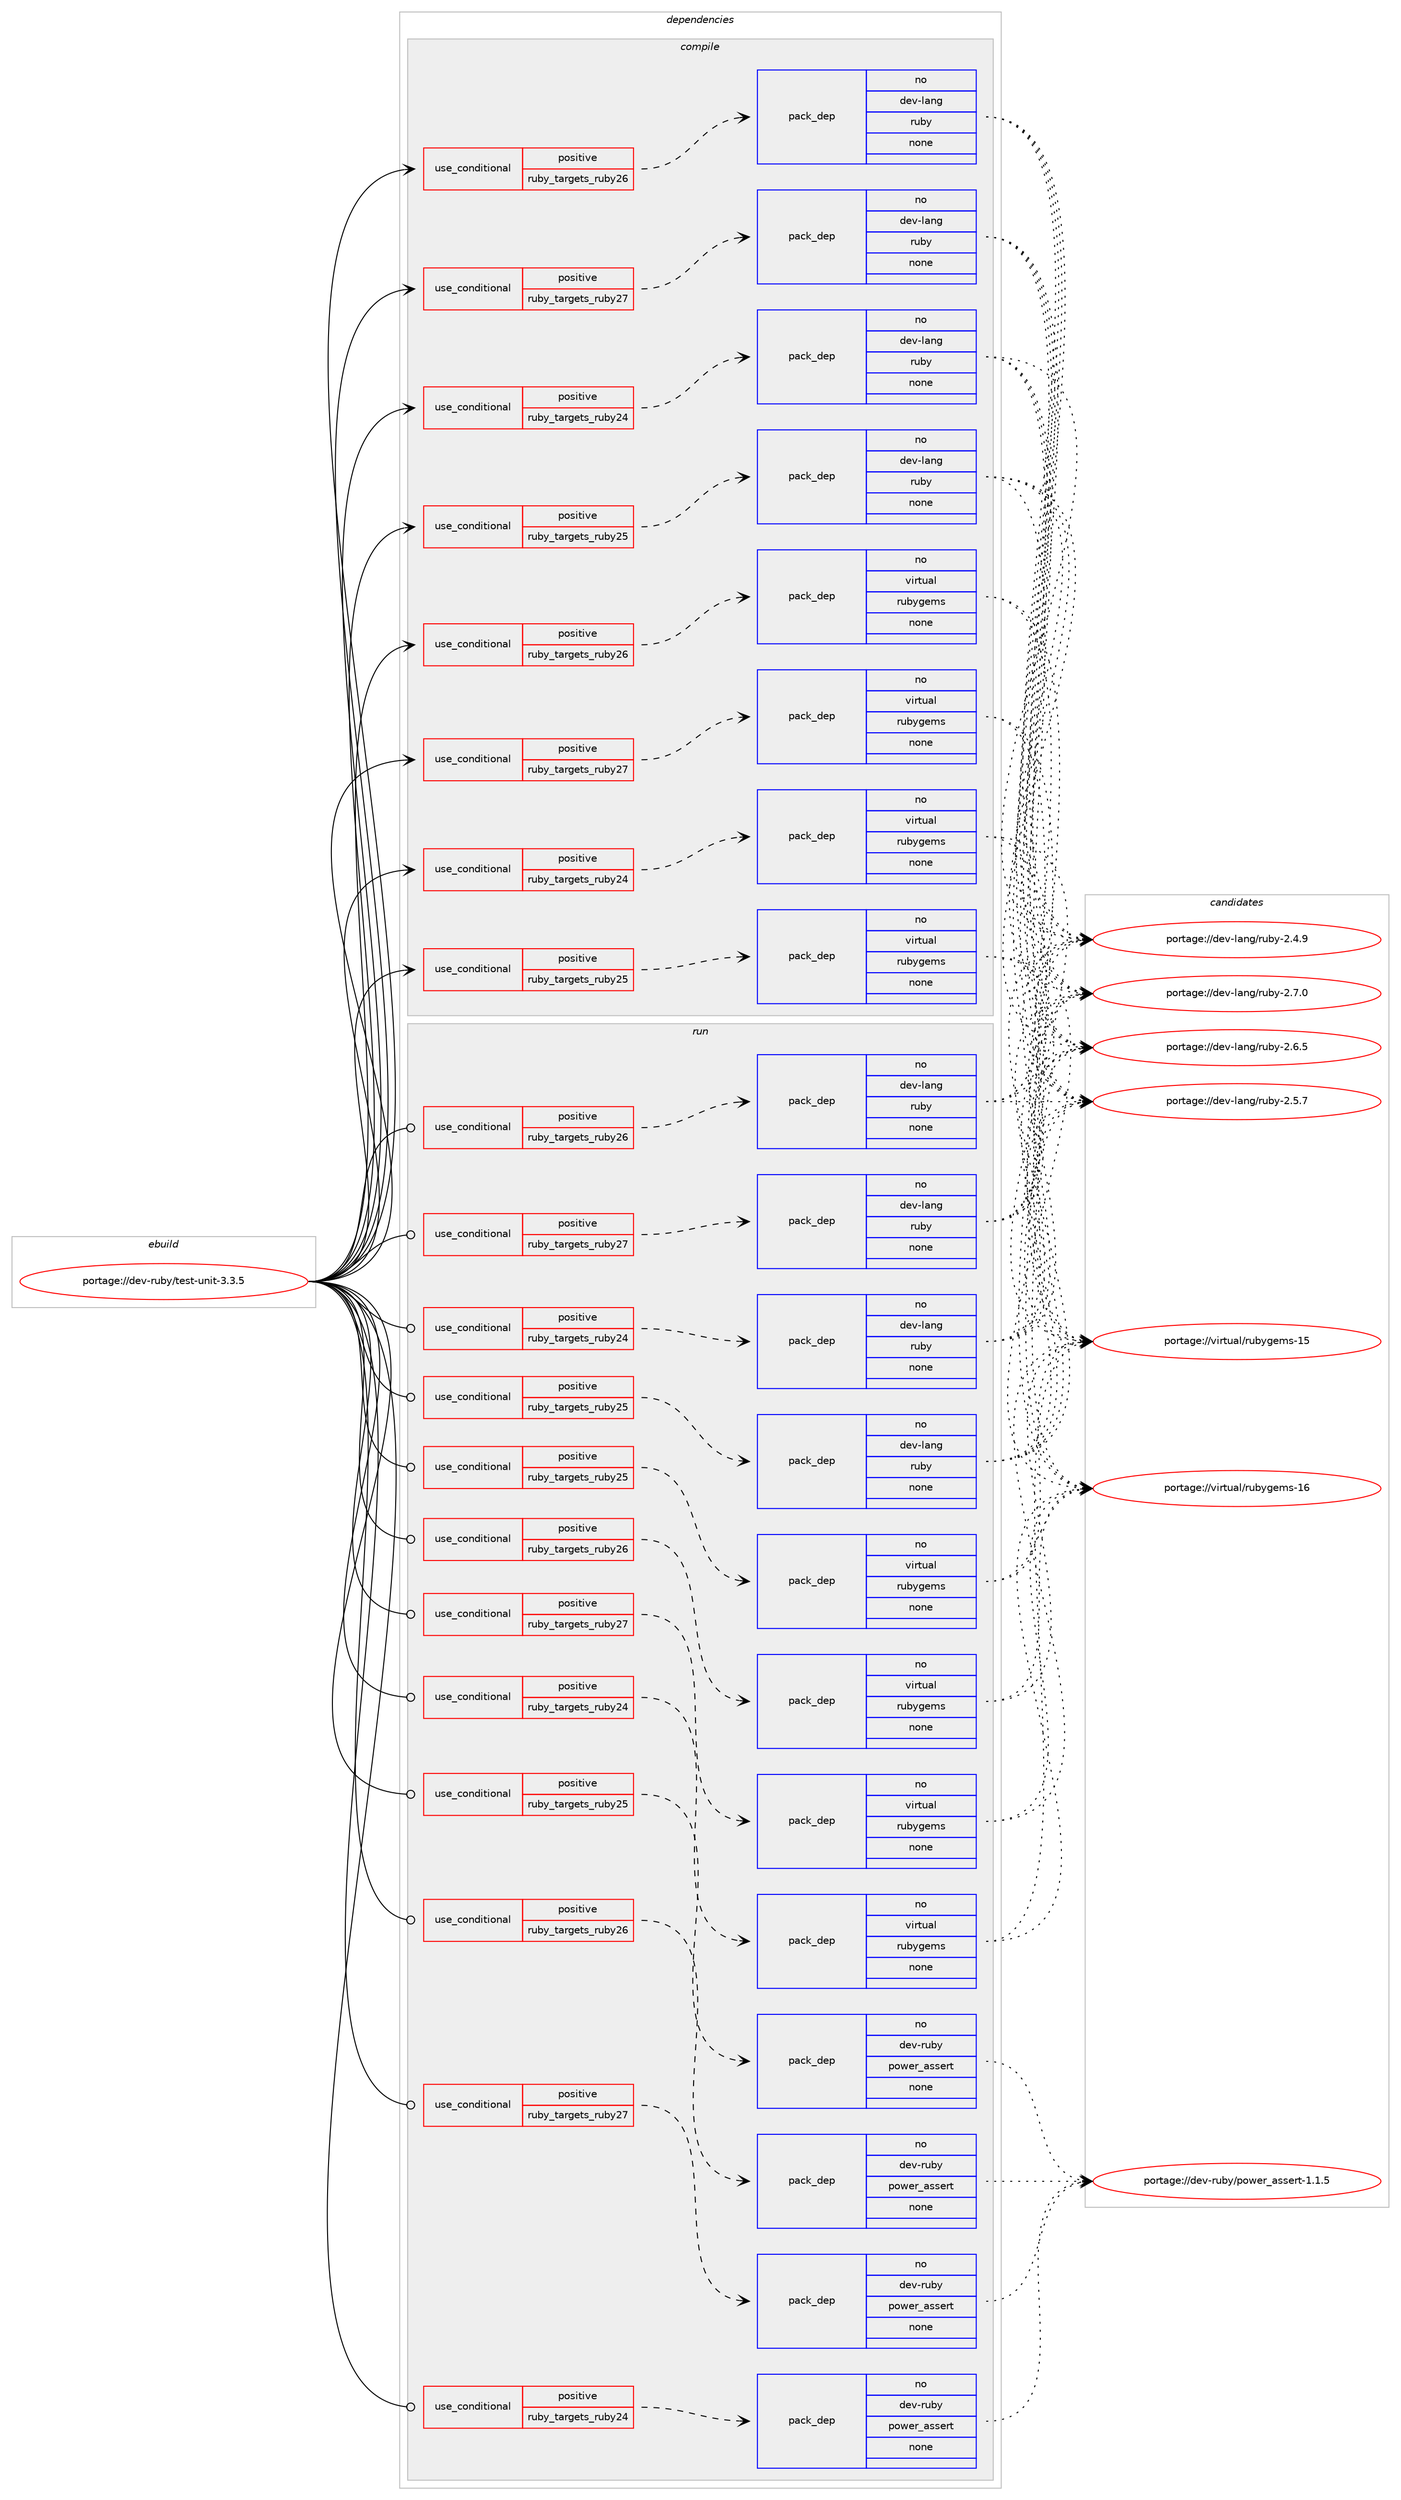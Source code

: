 digraph prolog {

# *************
# Graph options
# *************

newrank=true;
concentrate=true;
compound=true;
graph [rankdir=LR,fontname=Helvetica,fontsize=10,ranksep=1.5];#, ranksep=2.5, nodesep=0.2];
edge  [arrowhead=vee];
node  [fontname=Helvetica,fontsize=10];

# **********
# The ebuild
# **********

subgraph cluster_leftcol {
color=gray;
label=<<i>ebuild</i>>;
id [label="portage://dev-ruby/test-unit-3.3.5", color=red, width=4, href="../dev-ruby/test-unit-3.3.5.svg"];
}

# ****************
# The dependencies
# ****************

subgraph cluster_midcol {
color=gray;
label=<<i>dependencies</i>>;
subgraph cluster_compile {
fillcolor="#eeeeee";
style=filled;
label=<<i>compile</i>>;
subgraph cond67134 {
dependency315384 [label=<<TABLE BORDER="0" CELLBORDER="1" CELLSPACING="0" CELLPADDING="4"><TR><TD ROWSPAN="3" CELLPADDING="10">use_conditional</TD></TR><TR><TD>positive</TD></TR><TR><TD>ruby_targets_ruby24</TD></TR></TABLE>>, shape=none, color=red];
subgraph pack243519 {
dependency315385 [label=<<TABLE BORDER="0" CELLBORDER="1" CELLSPACING="0" CELLPADDING="4" WIDTH="220"><TR><TD ROWSPAN="6" CELLPADDING="30">pack_dep</TD></TR><TR><TD WIDTH="110">no</TD></TR><TR><TD>dev-lang</TD></TR><TR><TD>ruby</TD></TR><TR><TD>none</TD></TR><TR><TD></TD></TR></TABLE>>, shape=none, color=blue];
}
dependency315384:e -> dependency315385:w [weight=20,style="dashed",arrowhead="vee"];
}
id:e -> dependency315384:w [weight=20,style="solid",arrowhead="vee"];
subgraph cond67135 {
dependency315386 [label=<<TABLE BORDER="0" CELLBORDER="1" CELLSPACING="0" CELLPADDING="4"><TR><TD ROWSPAN="3" CELLPADDING="10">use_conditional</TD></TR><TR><TD>positive</TD></TR><TR><TD>ruby_targets_ruby24</TD></TR></TABLE>>, shape=none, color=red];
subgraph pack243520 {
dependency315387 [label=<<TABLE BORDER="0" CELLBORDER="1" CELLSPACING="0" CELLPADDING="4" WIDTH="220"><TR><TD ROWSPAN="6" CELLPADDING="30">pack_dep</TD></TR><TR><TD WIDTH="110">no</TD></TR><TR><TD>virtual</TD></TR><TR><TD>rubygems</TD></TR><TR><TD>none</TD></TR><TR><TD></TD></TR></TABLE>>, shape=none, color=blue];
}
dependency315386:e -> dependency315387:w [weight=20,style="dashed",arrowhead="vee"];
}
id:e -> dependency315386:w [weight=20,style="solid",arrowhead="vee"];
subgraph cond67136 {
dependency315388 [label=<<TABLE BORDER="0" CELLBORDER="1" CELLSPACING="0" CELLPADDING="4"><TR><TD ROWSPAN="3" CELLPADDING="10">use_conditional</TD></TR><TR><TD>positive</TD></TR><TR><TD>ruby_targets_ruby25</TD></TR></TABLE>>, shape=none, color=red];
subgraph pack243521 {
dependency315389 [label=<<TABLE BORDER="0" CELLBORDER="1" CELLSPACING="0" CELLPADDING="4" WIDTH="220"><TR><TD ROWSPAN="6" CELLPADDING="30">pack_dep</TD></TR><TR><TD WIDTH="110">no</TD></TR><TR><TD>dev-lang</TD></TR><TR><TD>ruby</TD></TR><TR><TD>none</TD></TR><TR><TD></TD></TR></TABLE>>, shape=none, color=blue];
}
dependency315388:e -> dependency315389:w [weight=20,style="dashed",arrowhead="vee"];
}
id:e -> dependency315388:w [weight=20,style="solid",arrowhead="vee"];
subgraph cond67137 {
dependency315390 [label=<<TABLE BORDER="0" CELLBORDER="1" CELLSPACING="0" CELLPADDING="4"><TR><TD ROWSPAN="3" CELLPADDING="10">use_conditional</TD></TR><TR><TD>positive</TD></TR><TR><TD>ruby_targets_ruby25</TD></TR></TABLE>>, shape=none, color=red];
subgraph pack243522 {
dependency315391 [label=<<TABLE BORDER="0" CELLBORDER="1" CELLSPACING="0" CELLPADDING="4" WIDTH="220"><TR><TD ROWSPAN="6" CELLPADDING="30">pack_dep</TD></TR><TR><TD WIDTH="110">no</TD></TR><TR><TD>virtual</TD></TR><TR><TD>rubygems</TD></TR><TR><TD>none</TD></TR><TR><TD></TD></TR></TABLE>>, shape=none, color=blue];
}
dependency315390:e -> dependency315391:w [weight=20,style="dashed",arrowhead="vee"];
}
id:e -> dependency315390:w [weight=20,style="solid",arrowhead="vee"];
subgraph cond67138 {
dependency315392 [label=<<TABLE BORDER="0" CELLBORDER="1" CELLSPACING="0" CELLPADDING="4"><TR><TD ROWSPAN="3" CELLPADDING="10">use_conditional</TD></TR><TR><TD>positive</TD></TR><TR><TD>ruby_targets_ruby26</TD></TR></TABLE>>, shape=none, color=red];
subgraph pack243523 {
dependency315393 [label=<<TABLE BORDER="0" CELLBORDER="1" CELLSPACING="0" CELLPADDING="4" WIDTH="220"><TR><TD ROWSPAN="6" CELLPADDING="30">pack_dep</TD></TR><TR><TD WIDTH="110">no</TD></TR><TR><TD>dev-lang</TD></TR><TR><TD>ruby</TD></TR><TR><TD>none</TD></TR><TR><TD></TD></TR></TABLE>>, shape=none, color=blue];
}
dependency315392:e -> dependency315393:w [weight=20,style="dashed",arrowhead="vee"];
}
id:e -> dependency315392:w [weight=20,style="solid",arrowhead="vee"];
subgraph cond67139 {
dependency315394 [label=<<TABLE BORDER="0" CELLBORDER="1" CELLSPACING="0" CELLPADDING="4"><TR><TD ROWSPAN="3" CELLPADDING="10">use_conditional</TD></TR><TR><TD>positive</TD></TR><TR><TD>ruby_targets_ruby26</TD></TR></TABLE>>, shape=none, color=red];
subgraph pack243524 {
dependency315395 [label=<<TABLE BORDER="0" CELLBORDER="1" CELLSPACING="0" CELLPADDING="4" WIDTH="220"><TR><TD ROWSPAN="6" CELLPADDING="30">pack_dep</TD></TR><TR><TD WIDTH="110">no</TD></TR><TR><TD>virtual</TD></TR><TR><TD>rubygems</TD></TR><TR><TD>none</TD></TR><TR><TD></TD></TR></TABLE>>, shape=none, color=blue];
}
dependency315394:e -> dependency315395:w [weight=20,style="dashed",arrowhead="vee"];
}
id:e -> dependency315394:w [weight=20,style="solid",arrowhead="vee"];
subgraph cond67140 {
dependency315396 [label=<<TABLE BORDER="0" CELLBORDER="1" CELLSPACING="0" CELLPADDING="4"><TR><TD ROWSPAN="3" CELLPADDING="10">use_conditional</TD></TR><TR><TD>positive</TD></TR><TR><TD>ruby_targets_ruby27</TD></TR></TABLE>>, shape=none, color=red];
subgraph pack243525 {
dependency315397 [label=<<TABLE BORDER="0" CELLBORDER="1" CELLSPACING="0" CELLPADDING="4" WIDTH="220"><TR><TD ROWSPAN="6" CELLPADDING="30">pack_dep</TD></TR><TR><TD WIDTH="110">no</TD></TR><TR><TD>dev-lang</TD></TR><TR><TD>ruby</TD></TR><TR><TD>none</TD></TR><TR><TD></TD></TR></TABLE>>, shape=none, color=blue];
}
dependency315396:e -> dependency315397:w [weight=20,style="dashed",arrowhead="vee"];
}
id:e -> dependency315396:w [weight=20,style="solid",arrowhead="vee"];
subgraph cond67141 {
dependency315398 [label=<<TABLE BORDER="0" CELLBORDER="1" CELLSPACING="0" CELLPADDING="4"><TR><TD ROWSPAN="3" CELLPADDING="10">use_conditional</TD></TR><TR><TD>positive</TD></TR><TR><TD>ruby_targets_ruby27</TD></TR></TABLE>>, shape=none, color=red];
subgraph pack243526 {
dependency315399 [label=<<TABLE BORDER="0" CELLBORDER="1" CELLSPACING="0" CELLPADDING="4" WIDTH="220"><TR><TD ROWSPAN="6" CELLPADDING="30">pack_dep</TD></TR><TR><TD WIDTH="110">no</TD></TR><TR><TD>virtual</TD></TR><TR><TD>rubygems</TD></TR><TR><TD>none</TD></TR><TR><TD></TD></TR></TABLE>>, shape=none, color=blue];
}
dependency315398:e -> dependency315399:w [weight=20,style="dashed",arrowhead="vee"];
}
id:e -> dependency315398:w [weight=20,style="solid",arrowhead="vee"];
}
subgraph cluster_compileandrun {
fillcolor="#eeeeee";
style=filled;
label=<<i>compile and run</i>>;
}
subgraph cluster_run {
fillcolor="#eeeeee";
style=filled;
label=<<i>run</i>>;
subgraph cond67142 {
dependency315400 [label=<<TABLE BORDER="0" CELLBORDER="1" CELLSPACING="0" CELLPADDING="4"><TR><TD ROWSPAN="3" CELLPADDING="10">use_conditional</TD></TR><TR><TD>positive</TD></TR><TR><TD>ruby_targets_ruby24</TD></TR></TABLE>>, shape=none, color=red];
subgraph pack243527 {
dependency315401 [label=<<TABLE BORDER="0" CELLBORDER="1" CELLSPACING="0" CELLPADDING="4" WIDTH="220"><TR><TD ROWSPAN="6" CELLPADDING="30">pack_dep</TD></TR><TR><TD WIDTH="110">no</TD></TR><TR><TD>dev-lang</TD></TR><TR><TD>ruby</TD></TR><TR><TD>none</TD></TR><TR><TD></TD></TR></TABLE>>, shape=none, color=blue];
}
dependency315400:e -> dependency315401:w [weight=20,style="dashed",arrowhead="vee"];
}
id:e -> dependency315400:w [weight=20,style="solid",arrowhead="odot"];
subgraph cond67143 {
dependency315402 [label=<<TABLE BORDER="0" CELLBORDER="1" CELLSPACING="0" CELLPADDING="4"><TR><TD ROWSPAN="3" CELLPADDING="10">use_conditional</TD></TR><TR><TD>positive</TD></TR><TR><TD>ruby_targets_ruby24</TD></TR></TABLE>>, shape=none, color=red];
subgraph pack243528 {
dependency315403 [label=<<TABLE BORDER="0" CELLBORDER="1" CELLSPACING="0" CELLPADDING="4" WIDTH="220"><TR><TD ROWSPAN="6" CELLPADDING="30">pack_dep</TD></TR><TR><TD WIDTH="110">no</TD></TR><TR><TD>dev-ruby</TD></TR><TR><TD>power_assert</TD></TR><TR><TD>none</TD></TR><TR><TD></TD></TR></TABLE>>, shape=none, color=blue];
}
dependency315402:e -> dependency315403:w [weight=20,style="dashed",arrowhead="vee"];
}
id:e -> dependency315402:w [weight=20,style="solid",arrowhead="odot"];
subgraph cond67144 {
dependency315404 [label=<<TABLE BORDER="0" CELLBORDER="1" CELLSPACING="0" CELLPADDING="4"><TR><TD ROWSPAN="3" CELLPADDING="10">use_conditional</TD></TR><TR><TD>positive</TD></TR><TR><TD>ruby_targets_ruby24</TD></TR></TABLE>>, shape=none, color=red];
subgraph pack243529 {
dependency315405 [label=<<TABLE BORDER="0" CELLBORDER="1" CELLSPACING="0" CELLPADDING="4" WIDTH="220"><TR><TD ROWSPAN="6" CELLPADDING="30">pack_dep</TD></TR><TR><TD WIDTH="110">no</TD></TR><TR><TD>virtual</TD></TR><TR><TD>rubygems</TD></TR><TR><TD>none</TD></TR><TR><TD></TD></TR></TABLE>>, shape=none, color=blue];
}
dependency315404:e -> dependency315405:w [weight=20,style="dashed",arrowhead="vee"];
}
id:e -> dependency315404:w [weight=20,style="solid",arrowhead="odot"];
subgraph cond67145 {
dependency315406 [label=<<TABLE BORDER="0" CELLBORDER="1" CELLSPACING="0" CELLPADDING="4"><TR><TD ROWSPAN="3" CELLPADDING="10">use_conditional</TD></TR><TR><TD>positive</TD></TR><TR><TD>ruby_targets_ruby25</TD></TR></TABLE>>, shape=none, color=red];
subgraph pack243530 {
dependency315407 [label=<<TABLE BORDER="0" CELLBORDER="1" CELLSPACING="0" CELLPADDING="4" WIDTH="220"><TR><TD ROWSPAN="6" CELLPADDING="30">pack_dep</TD></TR><TR><TD WIDTH="110">no</TD></TR><TR><TD>dev-lang</TD></TR><TR><TD>ruby</TD></TR><TR><TD>none</TD></TR><TR><TD></TD></TR></TABLE>>, shape=none, color=blue];
}
dependency315406:e -> dependency315407:w [weight=20,style="dashed",arrowhead="vee"];
}
id:e -> dependency315406:w [weight=20,style="solid",arrowhead="odot"];
subgraph cond67146 {
dependency315408 [label=<<TABLE BORDER="0" CELLBORDER="1" CELLSPACING="0" CELLPADDING="4"><TR><TD ROWSPAN="3" CELLPADDING="10">use_conditional</TD></TR><TR><TD>positive</TD></TR><TR><TD>ruby_targets_ruby25</TD></TR></TABLE>>, shape=none, color=red];
subgraph pack243531 {
dependency315409 [label=<<TABLE BORDER="0" CELLBORDER="1" CELLSPACING="0" CELLPADDING="4" WIDTH="220"><TR><TD ROWSPAN="6" CELLPADDING="30">pack_dep</TD></TR><TR><TD WIDTH="110">no</TD></TR><TR><TD>dev-ruby</TD></TR><TR><TD>power_assert</TD></TR><TR><TD>none</TD></TR><TR><TD></TD></TR></TABLE>>, shape=none, color=blue];
}
dependency315408:e -> dependency315409:w [weight=20,style="dashed",arrowhead="vee"];
}
id:e -> dependency315408:w [weight=20,style="solid",arrowhead="odot"];
subgraph cond67147 {
dependency315410 [label=<<TABLE BORDER="0" CELLBORDER="1" CELLSPACING="0" CELLPADDING="4"><TR><TD ROWSPAN="3" CELLPADDING="10">use_conditional</TD></TR><TR><TD>positive</TD></TR><TR><TD>ruby_targets_ruby25</TD></TR></TABLE>>, shape=none, color=red];
subgraph pack243532 {
dependency315411 [label=<<TABLE BORDER="0" CELLBORDER="1" CELLSPACING="0" CELLPADDING="4" WIDTH="220"><TR><TD ROWSPAN="6" CELLPADDING="30">pack_dep</TD></TR><TR><TD WIDTH="110">no</TD></TR><TR><TD>virtual</TD></TR><TR><TD>rubygems</TD></TR><TR><TD>none</TD></TR><TR><TD></TD></TR></TABLE>>, shape=none, color=blue];
}
dependency315410:e -> dependency315411:w [weight=20,style="dashed",arrowhead="vee"];
}
id:e -> dependency315410:w [weight=20,style="solid",arrowhead="odot"];
subgraph cond67148 {
dependency315412 [label=<<TABLE BORDER="0" CELLBORDER="1" CELLSPACING="0" CELLPADDING="4"><TR><TD ROWSPAN="3" CELLPADDING="10">use_conditional</TD></TR><TR><TD>positive</TD></TR><TR><TD>ruby_targets_ruby26</TD></TR></TABLE>>, shape=none, color=red];
subgraph pack243533 {
dependency315413 [label=<<TABLE BORDER="0" CELLBORDER="1" CELLSPACING="0" CELLPADDING="4" WIDTH="220"><TR><TD ROWSPAN="6" CELLPADDING="30">pack_dep</TD></TR><TR><TD WIDTH="110">no</TD></TR><TR><TD>dev-lang</TD></TR><TR><TD>ruby</TD></TR><TR><TD>none</TD></TR><TR><TD></TD></TR></TABLE>>, shape=none, color=blue];
}
dependency315412:e -> dependency315413:w [weight=20,style="dashed",arrowhead="vee"];
}
id:e -> dependency315412:w [weight=20,style="solid",arrowhead="odot"];
subgraph cond67149 {
dependency315414 [label=<<TABLE BORDER="0" CELLBORDER="1" CELLSPACING="0" CELLPADDING="4"><TR><TD ROWSPAN="3" CELLPADDING="10">use_conditional</TD></TR><TR><TD>positive</TD></TR><TR><TD>ruby_targets_ruby26</TD></TR></TABLE>>, shape=none, color=red];
subgraph pack243534 {
dependency315415 [label=<<TABLE BORDER="0" CELLBORDER="1" CELLSPACING="0" CELLPADDING="4" WIDTH="220"><TR><TD ROWSPAN="6" CELLPADDING="30">pack_dep</TD></TR><TR><TD WIDTH="110">no</TD></TR><TR><TD>dev-ruby</TD></TR><TR><TD>power_assert</TD></TR><TR><TD>none</TD></TR><TR><TD></TD></TR></TABLE>>, shape=none, color=blue];
}
dependency315414:e -> dependency315415:w [weight=20,style="dashed",arrowhead="vee"];
}
id:e -> dependency315414:w [weight=20,style="solid",arrowhead="odot"];
subgraph cond67150 {
dependency315416 [label=<<TABLE BORDER="0" CELLBORDER="1" CELLSPACING="0" CELLPADDING="4"><TR><TD ROWSPAN="3" CELLPADDING="10">use_conditional</TD></TR><TR><TD>positive</TD></TR><TR><TD>ruby_targets_ruby26</TD></TR></TABLE>>, shape=none, color=red];
subgraph pack243535 {
dependency315417 [label=<<TABLE BORDER="0" CELLBORDER="1" CELLSPACING="0" CELLPADDING="4" WIDTH="220"><TR><TD ROWSPAN="6" CELLPADDING="30">pack_dep</TD></TR><TR><TD WIDTH="110">no</TD></TR><TR><TD>virtual</TD></TR><TR><TD>rubygems</TD></TR><TR><TD>none</TD></TR><TR><TD></TD></TR></TABLE>>, shape=none, color=blue];
}
dependency315416:e -> dependency315417:w [weight=20,style="dashed",arrowhead="vee"];
}
id:e -> dependency315416:w [weight=20,style="solid",arrowhead="odot"];
subgraph cond67151 {
dependency315418 [label=<<TABLE BORDER="0" CELLBORDER="1" CELLSPACING="0" CELLPADDING="4"><TR><TD ROWSPAN="3" CELLPADDING="10">use_conditional</TD></TR><TR><TD>positive</TD></TR><TR><TD>ruby_targets_ruby27</TD></TR></TABLE>>, shape=none, color=red];
subgraph pack243536 {
dependency315419 [label=<<TABLE BORDER="0" CELLBORDER="1" CELLSPACING="0" CELLPADDING="4" WIDTH="220"><TR><TD ROWSPAN="6" CELLPADDING="30">pack_dep</TD></TR><TR><TD WIDTH="110">no</TD></TR><TR><TD>dev-lang</TD></TR><TR><TD>ruby</TD></TR><TR><TD>none</TD></TR><TR><TD></TD></TR></TABLE>>, shape=none, color=blue];
}
dependency315418:e -> dependency315419:w [weight=20,style="dashed",arrowhead="vee"];
}
id:e -> dependency315418:w [weight=20,style="solid",arrowhead="odot"];
subgraph cond67152 {
dependency315420 [label=<<TABLE BORDER="0" CELLBORDER="1" CELLSPACING="0" CELLPADDING="4"><TR><TD ROWSPAN="3" CELLPADDING="10">use_conditional</TD></TR><TR><TD>positive</TD></TR><TR><TD>ruby_targets_ruby27</TD></TR></TABLE>>, shape=none, color=red];
subgraph pack243537 {
dependency315421 [label=<<TABLE BORDER="0" CELLBORDER="1" CELLSPACING="0" CELLPADDING="4" WIDTH="220"><TR><TD ROWSPAN="6" CELLPADDING="30">pack_dep</TD></TR><TR><TD WIDTH="110">no</TD></TR><TR><TD>dev-ruby</TD></TR><TR><TD>power_assert</TD></TR><TR><TD>none</TD></TR><TR><TD></TD></TR></TABLE>>, shape=none, color=blue];
}
dependency315420:e -> dependency315421:w [weight=20,style="dashed",arrowhead="vee"];
}
id:e -> dependency315420:w [weight=20,style="solid",arrowhead="odot"];
subgraph cond67153 {
dependency315422 [label=<<TABLE BORDER="0" CELLBORDER="1" CELLSPACING="0" CELLPADDING="4"><TR><TD ROWSPAN="3" CELLPADDING="10">use_conditional</TD></TR><TR><TD>positive</TD></TR><TR><TD>ruby_targets_ruby27</TD></TR></TABLE>>, shape=none, color=red];
subgraph pack243538 {
dependency315423 [label=<<TABLE BORDER="0" CELLBORDER="1" CELLSPACING="0" CELLPADDING="4" WIDTH="220"><TR><TD ROWSPAN="6" CELLPADDING="30">pack_dep</TD></TR><TR><TD WIDTH="110">no</TD></TR><TR><TD>virtual</TD></TR><TR><TD>rubygems</TD></TR><TR><TD>none</TD></TR><TR><TD></TD></TR></TABLE>>, shape=none, color=blue];
}
dependency315422:e -> dependency315423:w [weight=20,style="dashed",arrowhead="vee"];
}
id:e -> dependency315422:w [weight=20,style="solid",arrowhead="odot"];
}
}

# **************
# The candidates
# **************

subgraph cluster_choices {
rank=same;
color=gray;
label=<<i>candidates</i>>;

subgraph choice243519 {
color=black;
nodesep=1;
choice10010111845108971101034711411798121455046554648 [label="portage://dev-lang/ruby-2.7.0", color=red, width=4,href="../dev-lang/ruby-2.7.0.svg"];
choice10010111845108971101034711411798121455046544653 [label="portage://dev-lang/ruby-2.6.5", color=red, width=4,href="../dev-lang/ruby-2.6.5.svg"];
choice10010111845108971101034711411798121455046534655 [label="portage://dev-lang/ruby-2.5.7", color=red, width=4,href="../dev-lang/ruby-2.5.7.svg"];
choice10010111845108971101034711411798121455046524657 [label="portage://dev-lang/ruby-2.4.9", color=red, width=4,href="../dev-lang/ruby-2.4.9.svg"];
dependency315385:e -> choice10010111845108971101034711411798121455046554648:w [style=dotted,weight="100"];
dependency315385:e -> choice10010111845108971101034711411798121455046544653:w [style=dotted,weight="100"];
dependency315385:e -> choice10010111845108971101034711411798121455046534655:w [style=dotted,weight="100"];
dependency315385:e -> choice10010111845108971101034711411798121455046524657:w [style=dotted,weight="100"];
}
subgraph choice243520 {
color=black;
nodesep=1;
choice118105114116117971084711411798121103101109115454954 [label="portage://virtual/rubygems-16", color=red, width=4,href="../virtual/rubygems-16.svg"];
choice118105114116117971084711411798121103101109115454953 [label="portage://virtual/rubygems-15", color=red, width=4,href="../virtual/rubygems-15.svg"];
dependency315387:e -> choice118105114116117971084711411798121103101109115454954:w [style=dotted,weight="100"];
dependency315387:e -> choice118105114116117971084711411798121103101109115454953:w [style=dotted,weight="100"];
}
subgraph choice243521 {
color=black;
nodesep=1;
choice10010111845108971101034711411798121455046554648 [label="portage://dev-lang/ruby-2.7.0", color=red, width=4,href="../dev-lang/ruby-2.7.0.svg"];
choice10010111845108971101034711411798121455046544653 [label="portage://dev-lang/ruby-2.6.5", color=red, width=4,href="../dev-lang/ruby-2.6.5.svg"];
choice10010111845108971101034711411798121455046534655 [label="portage://dev-lang/ruby-2.5.7", color=red, width=4,href="../dev-lang/ruby-2.5.7.svg"];
choice10010111845108971101034711411798121455046524657 [label="portage://dev-lang/ruby-2.4.9", color=red, width=4,href="../dev-lang/ruby-2.4.9.svg"];
dependency315389:e -> choice10010111845108971101034711411798121455046554648:w [style=dotted,weight="100"];
dependency315389:e -> choice10010111845108971101034711411798121455046544653:w [style=dotted,weight="100"];
dependency315389:e -> choice10010111845108971101034711411798121455046534655:w [style=dotted,weight="100"];
dependency315389:e -> choice10010111845108971101034711411798121455046524657:w [style=dotted,weight="100"];
}
subgraph choice243522 {
color=black;
nodesep=1;
choice118105114116117971084711411798121103101109115454954 [label="portage://virtual/rubygems-16", color=red, width=4,href="../virtual/rubygems-16.svg"];
choice118105114116117971084711411798121103101109115454953 [label="portage://virtual/rubygems-15", color=red, width=4,href="../virtual/rubygems-15.svg"];
dependency315391:e -> choice118105114116117971084711411798121103101109115454954:w [style=dotted,weight="100"];
dependency315391:e -> choice118105114116117971084711411798121103101109115454953:w [style=dotted,weight="100"];
}
subgraph choice243523 {
color=black;
nodesep=1;
choice10010111845108971101034711411798121455046554648 [label="portage://dev-lang/ruby-2.7.0", color=red, width=4,href="../dev-lang/ruby-2.7.0.svg"];
choice10010111845108971101034711411798121455046544653 [label="portage://dev-lang/ruby-2.6.5", color=red, width=4,href="../dev-lang/ruby-2.6.5.svg"];
choice10010111845108971101034711411798121455046534655 [label="portage://dev-lang/ruby-2.5.7", color=red, width=4,href="../dev-lang/ruby-2.5.7.svg"];
choice10010111845108971101034711411798121455046524657 [label="portage://dev-lang/ruby-2.4.9", color=red, width=4,href="../dev-lang/ruby-2.4.9.svg"];
dependency315393:e -> choice10010111845108971101034711411798121455046554648:w [style=dotted,weight="100"];
dependency315393:e -> choice10010111845108971101034711411798121455046544653:w [style=dotted,weight="100"];
dependency315393:e -> choice10010111845108971101034711411798121455046534655:w [style=dotted,weight="100"];
dependency315393:e -> choice10010111845108971101034711411798121455046524657:w [style=dotted,weight="100"];
}
subgraph choice243524 {
color=black;
nodesep=1;
choice118105114116117971084711411798121103101109115454954 [label="portage://virtual/rubygems-16", color=red, width=4,href="../virtual/rubygems-16.svg"];
choice118105114116117971084711411798121103101109115454953 [label="portage://virtual/rubygems-15", color=red, width=4,href="../virtual/rubygems-15.svg"];
dependency315395:e -> choice118105114116117971084711411798121103101109115454954:w [style=dotted,weight="100"];
dependency315395:e -> choice118105114116117971084711411798121103101109115454953:w [style=dotted,weight="100"];
}
subgraph choice243525 {
color=black;
nodesep=1;
choice10010111845108971101034711411798121455046554648 [label="portage://dev-lang/ruby-2.7.0", color=red, width=4,href="../dev-lang/ruby-2.7.0.svg"];
choice10010111845108971101034711411798121455046544653 [label="portage://dev-lang/ruby-2.6.5", color=red, width=4,href="../dev-lang/ruby-2.6.5.svg"];
choice10010111845108971101034711411798121455046534655 [label="portage://dev-lang/ruby-2.5.7", color=red, width=4,href="../dev-lang/ruby-2.5.7.svg"];
choice10010111845108971101034711411798121455046524657 [label="portage://dev-lang/ruby-2.4.9", color=red, width=4,href="../dev-lang/ruby-2.4.9.svg"];
dependency315397:e -> choice10010111845108971101034711411798121455046554648:w [style=dotted,weight="100"];
dependency315397:e -> choice10010111845108971101034711411798121455046544653:w [style=dotted,weight="100"];
dependency315397:e -> choice10010111845108971101034711411798121455046534655:w [style=dotted,weight="100"];
dependency315397:e -> choice10010111845108971101034711411798121455046524657:w [style=dotted,weight="100"];
}
subgraph choice243526 {
color=black;
nodesep=1;
choice118105114116117971084711411798121103101109115454954 [label="portage://virtual/rubygems-16", color=red, width=4,href="../virtual/rubygems-16.svg"];
choice118105114116117971084711411798121103101109115454953 [label="portage://virtual/rubygems-15", color=red, width=4,href="../virtual/rubygems-15.svg"];
dependency315399:e -> choice118105114116117971084711411798121103101109115454954:w [style=dotted,weight="100"];
dependency315399:e -> choice118105114116117971084711411798121103101109115454953:w [style=dotted,weight="100"];
}
subgraph choice243527 {
color=black;
nodesep=1;
choice10010111845108971101034711411798121455046554648 [label="portage://dev-lang/ruby-2.7.0", color=red, width=4,href="../dev-lang/ruby-2.7.0.svg"];
choice10010111845108971101034711411798121455046544653 [label="portage://dev-lang/ruby-2.6.5", color=red, width=4,href="../dev-lang/ruby-2.6.5.svg"];
choice10010111845108971101034711411798121455046534655 [label="portage://dev-lang/ruby-2.5.7", color=red, width=4,href="../dev-lang/ruby-2.5.7.svg"];
choice10010111845108971101034711411798121455046524657 [label="portage://dev-lang/ruby-2.4.9", color=red, width=4,href="../dev-lang/ruby-2.4.9.svg"];
dependency315401:e -> choice10010111845108971101034711411798121455046554648:w [style=dotted,weight="100"];
dependency315401:e -> choice10010111845108971101034711411798121455046544653:w [style=dotted,weight="100"];
dependency315401:e -> choice10010111845108971101034711411798121455046534655:w [style=dotted,weight="100"];
dependency315401:e -> choice10010111845108971101034711411798121455046524657:w [style=dotted,weight="100"];
}
subgraph choice243528 {
color=black;
nodesep=1;
choice1001011184511411798121471121111191011149597115115101114116454946494653 [label="portage://dev-ruby/power_assert-1.1.5", color=red, width=4,href="../dev-ruby/power_assert-1.1.5.svg"];
dependency315403:e -> choice1001011184511411798121471121111191011149597115115101114116454946494653:w [style=dotted,weight="100"];
}
subgraph choice243529 {
color=black;
nodesep=1;
choice118105114116117971084711411798121103101109115454954 [label="portage://virtual/rubygems-16", color=red, width=4,href="../virtual/rubygems-16.svg"];
choice118105114116117971084711411798121103101109115454953 [label="portage://virtual/rubygems-15", color=red, width=4,href="../virtual/rubygems-15.svg"];
dependency315405:e -> choice118105114116117971084711411798121103101109115454954:w [style=dotted,weight="100"];
dependency315405:e -> choice118105114116117971084711411798121103101109115454953:w [style=dotted,weight="100"];
}
subgraph choice243530 {
color=black;
nodesep=1;
choice10010111845108971101034711411798121455046554648 [label="portage://dev-lang/ruby-2.7.0", color=red, width=4,href="../dev-lang/ruby-2.7.0.svg"];
choice10010111845108971101034711411798121455046544653 [label="portage://dev-lang/ruby-2.6.5", color=red, width=4,href="../dev-lang/ruby-2.6.5.svg"];
choice10010111845108971101034711411798121455046534655 [label="portage://dev-lang/ruby-2.5.7", color=red, width=4,href="../dev-lang/ruby-2.5.7.svg"];
choice10010111845108971101034711411798121455046524657 [label="portage://dev-lang/ruby-2.4.9", color=red, width=4,href="../dev-lang/ruby-2.4.9.svg"];
dependency315407:e -> choice10010111845108971101034711411798121455046554648:w [style=dotted,weight="100"];
dependency315407:e -> choice10010111845108971101034711411798121455046544653:w [style=dotted,weight="100"];
dependency315407:e -> choice10010111845108971101034711411798121455046534655:w [style=dotted,weight="100"];
dependency315407:e -> choice10010111845108971101034711411798121455046524657:w [style=dotted,weight="100"];
}
subgraph choice243531 {
color=black;
nodesep=1;
choice1001011184511411798121471121111191011149597115115101114116454946494653 [label="portage://dev-ruby/power_assert-1.1.5", color=red, width=4,href="../dev-ruby/power_assert-1.1.5.svg"];
dependency315409:e -> choice1001011184511411798121471121111191011149597115115101114116454946494653:w [style=dotted,weight="100"];
}
subgraph choice243532 {
color=black;
nodesep=1;
choice118105114116117971084711411798121103101109115454954 [label="portage://virtual/rubygems-16", color=red, width=4,href="../virtual/rubygems-16.svg"];
choice118105114116117971084711411798121103101109115454953 [label="portage://virtual/rubygems-15", color=red, width=4,href="../virtual/rubygems-15.svg"];
dependency315411:e -> choice118105114116117971084711411798121103101109115454954:w [style=dotted,weight="100"];
dependency315411:e -> choice118105114116117971084711411798121103101109115454953:w [style=dotted,weight="100"];
}
subgraph choice243533 {
color=black;
nodesep=1;
choice10010111845108971101034711411798121455046554648 [label="portage://dev-lang/ruby-2.7.0", color=red, width=4,href="../dev-lang/ruby-2.7.0.svg"];
choice10010111845108971101034711411798121455046544653 [label="portage://dev-lang/ruby-2.6.5", color=red, width=4,href="../dev-lang/ruby-2.6.5.svg"];
choice10010111845108971101034711411798121455046534655 [label="portage://dev-lang/ruby-2.5.7", color=red, width=4,href="../dev-lang/ruby-2.5.7.svg"];
choice10010111845108971101034711411798121455046524657 [label="portage://dev-lang/ruby-2.4.9", color=red, width=4,href="../dev-lang/ruby-2.4.9.svg"];
dependency315413:e -> choice10010111845108971101034711411798121455046554648:w [style=dotted,weight="100"];
dependency315413:e -> choice10010111845108971101034711411798121455046544653:w [style=dotted,weight="100"];
dependency315413:e -> choice10010111845108971101034711411798121455046534655:w [style=dotted,weight="100"];
dependency315413:e -> choice10010111845108971101034711411798121455046524657:w [style=dotted,weight="100"];
}
subgraph choice243534 {
color=black;
nodesep=1;
choice1001011184511411798121471121111191011149597115115101114116454946494653 [label="portage://dev-ruby/power_assert-1.1.5", color=red, width=4,href="../dev-ruby/power_assert-1.1.5.svg"];
dependency315415:e -> choice1001011184511411798121471121111191011149597115115101114116454946494653:w [style=dotted,weight="100"];
}
subgraph choice243535 {
color=black;
nodesep=1;
choice118105114116117971084711411798121103101109115454954 [label="portage://virtual/rubygems-16", color=red, width=4,href="../virtual/rubygems-16.svg"];
choice118105114116117971084711411798121103101109115454953 [label="portage://virtual/rubygems-15", color=red, width=4,href="../virtual/rubygems-15.svg"];
dependency315417:e -> choice118105114116117971084711411798121103101109115454954:w [style=dotted,weight="100"];
dependency315417:e -> choice118105114116117971084711411798121103101109115454953:w [style=dotted,weight="100"];
}
subgraph choice243536 {
color=black;
nodesep=1;
choice10010111845108971101034711411798121455046554648 [label="portage://dev-lang/ruby-2.7.0", color=red, width=4,href="../dev-lang/ruby-2.7.0.svg"];
choice10010111845108971101034711411798121455046544653 [label="portage://dev-lang/ruby-2.6.5", color=red, width=4,href="../dev-lang/ruby-2.6.5.svg"];
choice10010111845108971101034711411798121455046534655 [label="portage://dev-lang/ruby-2.5.7", color=red, width=4,href="../dev-lang/ruby-2.5.7.svg"];
choice10010111845108971101034711411798121455046524657 [label="portage://dev-lang/ruby-2.4.9", color=red, width=4,href="../dev-lang/ruby-2.4.9.svg"];
dependency315419:e -> choice10010111845108971101034711411798121455046554648:w [style=dotted,weight="100"];
dependency315419:e -> choice10010111845108971101034711411798121455046544653:w [style=dotted,weight="100"];
dependency315419:e -> choice10010111845108971101034711411798121455046534655:w [style=dotted,weight="100"];
dependency315419:e -> choice10010111845108971101034711411798121455046524657:w [style=dotted,weight="100"];
}
subgraph choice243537 {
color=black;
nodesep=1;
choice1001011184511411798121471121111191011149597115115101114116454946494653 [label="portage://dev-ruby/power_assert-1.1.5", color=red, width=4,href="../dev-ruby/power_assert-1.1.5.svg"];
dependency315421:e -> choice1001011184511411798121471121111191011149597115115101114116454946494653:w [style=dotted,weight="100"];
}
subgraph choice243538 {
color=black;
nodesep=1;
choice118105114116117971084711411798121103101109115454954 [label="portage://virtual/rubygems-16", color=red, width=4,href="../virtual/rubygems-16.svg"];
choice118105114116117971084711411798121103101109115454953 [label="portage://virtual/rubygems-15", color=red, width=4,href="../virtual/rubygems-15.svg"];
dependency315423:e -> choice118105114116117971084711411798121103101109115454954:w [style=dotted,weight="100"];
dependency315423:e -> choice118105114116117971084711411798121103101109115454953:w [style=dotted,weight="100"];
}
}

}
